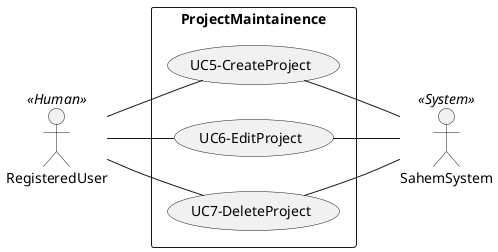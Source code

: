 @startuml ProjectMaintainence
left to right direction
skinparam packageStyle rectangle
actor RegisteredUser as A3 << Human >>
actor SahemSystem as A6 << System >>
' actor Project as A8 << Database >>

' usecase (UC4-ShareToSocialMedia) as UC4
' A1 -- (UC4)
' (UC4) -- A6

rectangle ProjectMaintainence {
    usecase (UC5-CreateProject) as UC5
    usecase (UC6-EditProject) as UC6
    usecase (UC7-DeleteProject) as UC7
    A3 -- (UC5)
    A3 -- (UC6)
    A3 -- (UC7)

    (UC5) -- A6
    (UC6) -- A6
    (UC7) -- A6

}

@enduml
